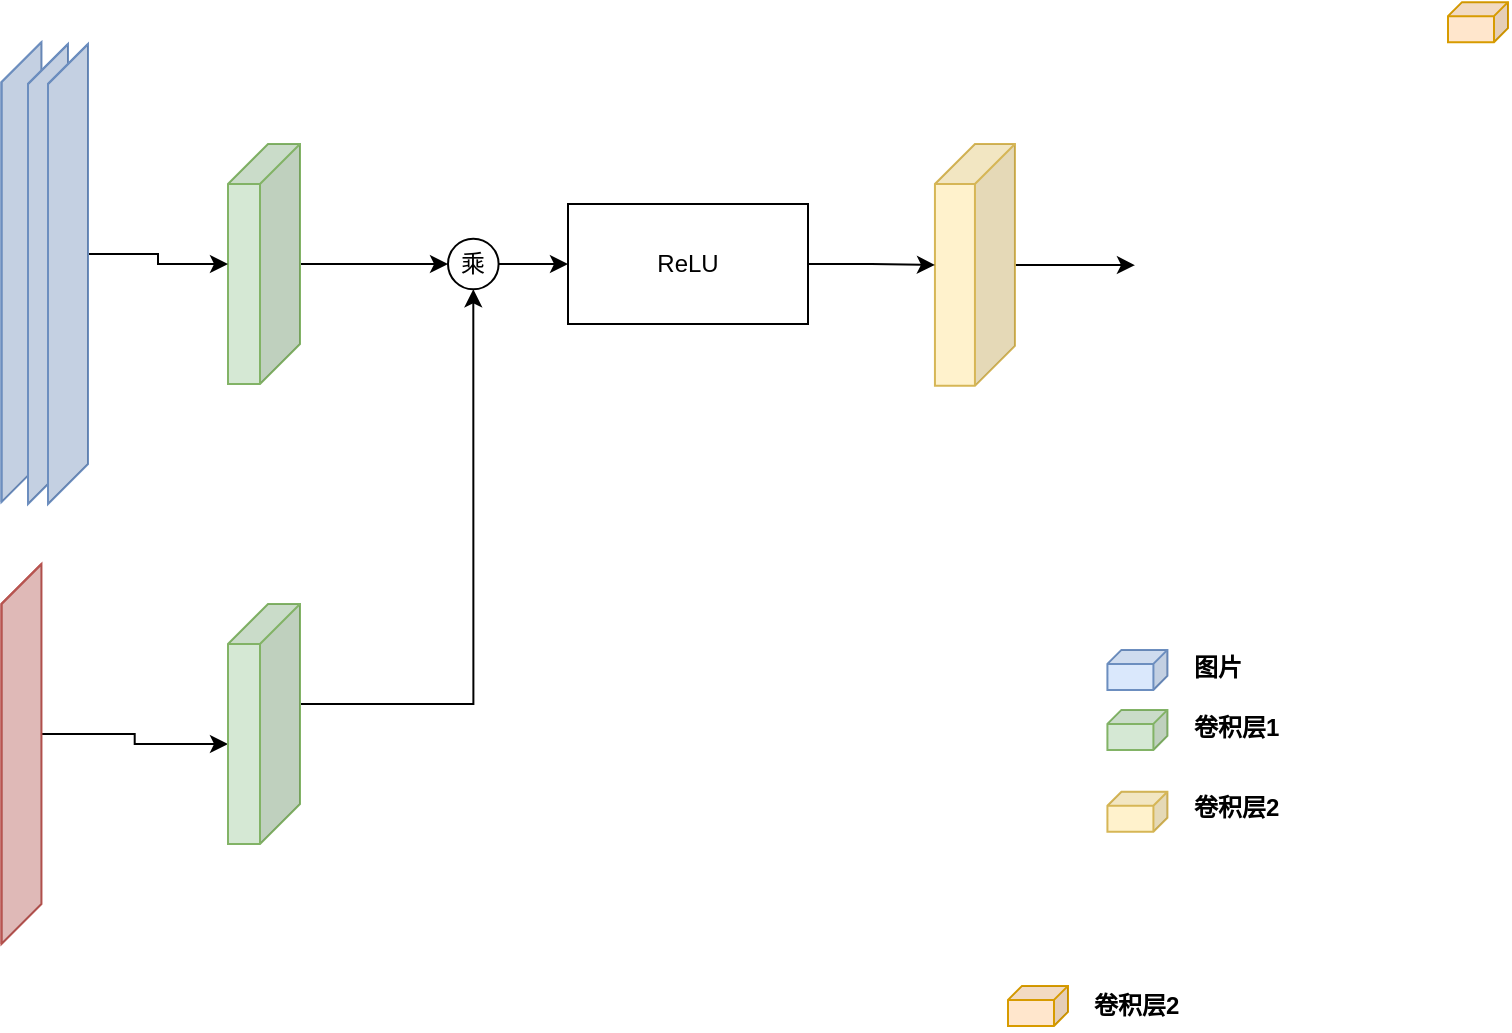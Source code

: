 <mxfile version="20.4.0" type="github">
  <diagram id="QJjx0-fPxzvcmYibJWj1" name="Page-1">
    <mxGraphModel dx="782" dy="375" grid="1" gridSize="10" guides="1" tooltips="1" connect="1" arrows="1" fold="1" page="1" pageScale="1" pageWidth="827" pageHeight="583" math="0" shadow="0">
      <root>
        <mxCell id="0" />
        <mxCell id="1" parent="0" />
        <mxCell id="4f-DMQIj-ya-iA7LCkDa-11" value="" style="shape=cube;whiteSpace=wrap;html=1;boundedLbl=1;backgroundOutline=1;darkOpacity=0.05;darkOpacity2=0.1;size=20;direction=east;flipH=1;fillColor=#dae8fc;strokeColor=#6c8ebf;" parent="1" vertex="1">
          <mxGeometry x="26.73" y="89.08" width="20" height="230" as="geometry" />
        </mxCell>
        <mxCell id="5uRrSu-XkPmWNDw8nr94-22" value="" style="edgeStyle=orthogonalEdgeStyle;rounded=0;orthogonalLoop=1;jettySize=auto;html=1;" parent="1" source="4f-DMQIj-ya-iA7LCkDa-12" target="5uRrSu-XkPmWNDw8nr94-12" edge="1">
          <mxGeometry relative="1" as="geometry" />
        </mxCell>
        <mxCell id="4f-DMQIj-ya-iA7LCkDa-12" value="" style="shape=cube;whiteSpace=wrap;html=1;boundedLbl=1;backgroundOutline=1;darkOpacity=0.05;darkOpacity2=0.1;size=20;direction=east;flipH=1;fillColor=#d5e8d4;strokeColor=#82b366;" parent="1" vertex="1">
          <mxGeometry x="140" y="140" width="36" height="120" as="geometry" />
        </mxCell>
        <mxCell id="4f-DMQIj-ya-iA7LCkDa-23" value="" style="shape=cube;whiteSpace=wrap;html=1;boundedLbl=1;backgroundOutline=1;darkOpacity=0.05;darkOpacity2=0.1;size=7;direction=east;flipH=1;fillColor=#dae8fc;strokeColor=#6c8ebf;" parent="1" vertex="1">
          <mxGeometry x="579.71" y="392.94" width="30" height="20" as="geometry" />
        </mxCell>
        <mxCell id="4f-DMQIj-ya-iA7LCkDa-24" value="" style="shape=cube;whiteSpace=wrap;html=1;boundedLbl=1;backgroundOutline=1;darkOpacity=0.05;darkOpacity2=0.1;size=7;direction=east;flipH=1;fillColor=#d5e8d4;strokeColor=#82b366;" parent="1" vertex="1">
          <mxGeometry x="579.71" y="422.94" width="30" height="20" as="geometry" />
        </mxCell>
        <mxCell id="4f-DMQIj-ya-iA7LCkDa-26" value="" style="shape=cube;whiteSpace=wrap;html=1;boundedLbl=1;backgroundOutline=1;darkOpacity=0.05;darkOpacity2=0.1;size=7;direction=east;flipH=1;fillColor=#ffe6cc;strokeColor=#d79b00;" parent="1" vertex="1">
          <mxGeometry x="750" y="69.08" width="30" height="20" as="geometry" />
        </mxCell>
        <mxCell id="4f-DMQIj-ya-iA7LCkDa-50" value="图片" style="text;html=1;strokeColor=none;fillColor=none;align=left;verticalAlign=middle;whiteSpace=wrap;rounded=0;fontStyle=1" parent="1" vertex="1">
          <mxGeometry x="620.71" y="390" width="138" height="23.88" as="geometry" />
        </mxCell>
        <mxCell id="4f-DMQIj-ya-iA7LCkDa-51" value="卷积层1" style="text;html=1;strokeColor=none;fillColor=none;align=left;verticalAlign=middle;whiteSpace=wrap;rounded=0;fontStyle=1" parent="1" vertex="1">
          <mxGeometry x="620.71" y="420" width="138" height="23.88" as="geometry" />
        </mxCell>
        <mxCell id="4f-DMQIj-ya-iA7LCkDa-52" value="卷积层2" style="text;html=1;strokeColor=none;fillColor=none;align=left;verticalAlign=middle;whiteSpace=wrap;rounded=0;fontStyle=1" parent="1" vertex="1">
          <mxGeometry x="571" y="559" width="138" height="23.88" as="geometry" />
        </mxCell>
        <mxCell id="5uRrSu-XkPmWNDw8nr94-28" value="" style="edgeStyle=orthogonalEdgeStyle;rounded=0;orthogonalLoop=1;jettySize=auto;html=1;" parent="1" source="q16qMvtAuAjUv3j_tnUs-1" edge="1">
          <mxGeometry relative="1" as="geometry">
            <mxPoint x="593.47" y="200.571" as="targetPoint" />
          </mxGeometry>
        </mxCell>
        <mxCell id="q16qMvtAuAjUv3j_tnUs-1" value="" style="shape=cube;whiteSpace=wrap;html=1;boundedLbl=1;backgroundOutline=1;darkOpacity=0.05;darkOpacity2=0.1;size=20;direction=east;flipH=1;fillColor=#fff2cc;strokeColor=#d6b656;" parent="1" vertex="1">
          <mxGeometry x="493.47" y="140" width="40" height="120.92" as="geometry" />
        </mxCell>
        <mxCell id="q16qMvtAuAjUv3j_tnUs-6" value="" style="shape=cube;whiteSpace=wrap;html=1;boundedLbl=1;backgroundOutline=1;darkOpacity=0.05;darkOpacity2=0.1;size=7;direction=east;flipH=1;fillColor=#ffe6cc;strokeColor=#d79b00;" parent="1" vertex="1">
          <mxGeometry x="530" y="560.94" width="30" height="20" as="geometry" />
        </mxCell>
        <mxCell id="q16qMvtAuAjUv3j_tnUs-7" value="" style="shape=cube;whiteSpace=wrap;html=1;boundedLbl=1;backgroundOutline=1;darkOpacity=0.05;darkOpacity2=0.1;size=7;direction=east;flipH=1;fillColor=#fff2cc;strokeColor=#d6b656;" parent="1" vertex="1">
          <mxGeometry x="579.71" y="463.88" width="30" height="20" as="geometry" />
        </mxCell>
        <mxCell id="q16qMvtAuAjUv3j_tnUs-8" value="卷积层2" style="text;html=1;strokeColor=none;fillColor=none;align=left;verticalAlign=middle;whiteSpace=wrap;rounded=0;fontStyle=1" parent="1" vertex="1">
          <mxGeometry x="620.71" y="460.0" width="138" height="23.88" as="geometry" />
        </mxCell>
        <mxCell id="5uRrSu-XkPmWNDw8nr94-1" value="" style="shape=cube;whiteSpace=wrap;html=1;boundedLbl=1;backgroundOutline=1;darkOpacity=0.05;darkOpacity2=0.1;size=20;direction=east;flipH=1;fillColor=#dae8fc;strokeColor=#6c8ebf;" parent="1" vertex="1">
          <mxGeometry x="40" y="90" width="20" height="230" as="geometry" />
        </mxCell>
        <mxCell id="5uRrSu-XkPmWNDw8nr94-9" style="edgeStyle=orthogonalEdgeStyle;rounded=0;orthogonalLoop=1;jettySize=auto;html=1;exitX=0;exitY=0;exitDx=0;exitDy=105.0;exitPerimeter=0;" parent="1" source="5uRrSu-XkPmWNDw8nr94-2" target="4f-DMQIj-ya-iA7LCkDa-12" edge="1">
          <mxGeometry relative="1" as="geometry">
            <mxPoint x="120" y="195" as="targetPoint" />
          </mxGeometry>
        </mxCell>
        <mxCell id="5uRrSu-XkPmWNDw8nr94-2" value="" style="shape=cube;whiteSpace=wrap;html=1;boundedLbl=1;backgroundOutline=1;darkOpacity=0.05;darkOpacity2=0.1;size=20;direction=east;flipH=1;fillColor=#dae8fc;strokeColor=#6c8ebf;" parent="1" vertex="1">
          <mxGeometry x="50" y="90" width="20" height="230" as="geometry" />
        </mxCell>
        <mxCell id="5uRrSu-XkPmWNDw8nr94-11" style="edgeStyle=orthogonalEdgeStyle;rounded=0;orthogonalLoop=1;jettySize=auto;html=1;exitX=0;exitY=0;exitDx=0;exitDy=85;exitPerimeter=0;entryX=0;entryY=0;entryDx=36;entryDy=70;entryPerimeter=0;" parent="1" source="5uRrSu-XkPmWNDw8nr94-4" target="5uRrSu-XkPmWNDw8nr94-7" edge="1">
          <mxGeometry relative="1" as="geometry" />
        </mxCell>
        <mxCell id="5uRrSu-XkPmWNDw8nr94-4" value="" style="shape=cube;whiteSpace=wrap;html=1;boundedLbl=1;backgroundOutline=1;darkOpacity=0.05;darkOpacity2=0.1;size=20;direction=east;flipH=1;fillColor=#f8cecc;strokeColor=#b85450;" parent="1" vertex="1">
          <mxGeometry x="26.73" y="350" width="20" height="190" as="geometry" />
        </mxCell>
        <mxCell id="5uRrSu-XkPmWNDw8nr94-24" style="edgeStyle=orthogonalEdgeStyle;rounded=0;orthogonalLoop=1;jettySize=auto;html=1;exitX=0;exitY=0;exitDx=0;exitDy=50.0;exitPerimeter=0;entryX=0.5;entryY=1;entryDx=0;entryDy=0;" parent="1" source="5uRrSu-XkPmWNDw8nr94-7" target="5uRrSu-XkPmWNDw8nr94-12" edge="1">
          <mxGeometry relative="1" as="geometry" />
        </mxCell>
        <mxCell id="5uRrSu-XkPmWNDw8nr94-7" value="" style="shape=cube;whiteSpace=wrap;html=1;boundedLbl=1;backgroundOutline=1;darkOpacity=0.05;darkOpacity2=0.1;size=20;direction=east;flipH=1;fillColor=#d5e8d4;strokeColor=#82b366;" parent="1" vertex="1">
          <mxGeometry x="140" y="370" width="36" height="120" as="geometry" />
        </mxCell>
        <mxCell id="5uRrSu-XkPmWNDw8nr94-25" value="" style="edgeStyle=orthogonalEdgeStyle;rounded=0;orthogonalLoop=1;jettySize=auto;html=1;" parent="1" source="5uRrSu-XkPmWNDw8nr94-12" target="5uRrSu-XkPmWNDw8nr94-20" edge="1">
          <mxGeometry relative="1" as="geometry" />
        </mxCell>
        <mxCell id="5uRrSu-XkPmWNDw8nr94-12" value="乘" style="ellipse;whiteSpace=wrap;html=1;aspect=fixed;" parent="1" vertex="1">
          <mxGeometry x="250" y="187.35" width="25.31" height="25.31" as="geometry" />
        </mxCell>
        <mxCell id="5uRrSu-XkPmWNDw8nr94-26" value="" style="edgeStyle=orthogonalEdgeStyle;rounded=0;orthogonalLoop=1;jettySize=auto;html=1;" parent="1" source="5uRrSu-XkPmWNDw8nr94-20" target="q16qMvtAuAjUv3j_tnUs-1" edge="1">
          <mxGeometry relative="1" as="geometry" />
        </mxCell>
        <mxCell id="5uRrSu-XkPmWNDw8nr94-20" value="ReLU" style="rounded=0;whiteSpace=wrap;html=1;" parent="1" vertex="1">
          <mxGeometry x="310" y="170" width="120" height="60" as="geometry" />
        </mxCell>
      </root>
    </mxGraphModel>
  </diagram>
</mxfile>
